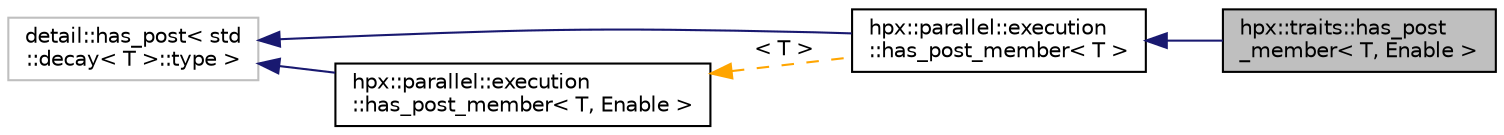 digraph "hpx::traits::has_post_member&lt; T, Enable &gt;"
{
  edge [fontname="Helvetica",fontsize="10",labelfontname="Helvetica",labelfontsize="10"];
  node [fontname="Helvetica",fontsize="10",shape=record];
  rankdir="LR";
  Node0 [label="hpx::traits::has_post\l_member\< T, Enable \>",height=0.2,width=0.4,color="black", fillcolor="grey75", style="filled", fontcolor="black"];
  Node1 -> Node0 [dir="back",color="midnightblue",fontsize="10",style="solid",fontname="Helvetica"];
  Node1 [label="hpx::parallel::execution\l::has_post_member\< T \>",height=0.2,width=0.4,color="black", fillcolor="white", style="filled",URL="$d8/dfc/structhpx_1_1parallel_1_1execution_1_1has__post__member.html"];
  Node2 -> Node1 [dir="back",color="midnightblue",fontsize="10",style="solid",fontname="Helvetica"];
  Node2 [label="detail::has_post\< std\l::decay\< T \>::type \>",height=0.2,width=0.4,color="grey75", fillcolor="white", style="filled"];
  Node3 -> Node1 [dir="back",color="orange",fontsize="10",style="dashed",label=" \< T \>" ,fontname="Helvetica"];
  Node3 [label="hpx::parallel::execution\l::has_post_member\< T, Enable \>",height=0.2,width=0.4,color="black", fillcolor="white", style="filled",URL="$d8/dfc/structhpx_1_1parallel_1_1execution_1_1has__post__member.html"];
  Node2 -> Node3 [dir="back",color="midnightblue",fontsize="10",style="solid",fontname="Helvetica"];
}
